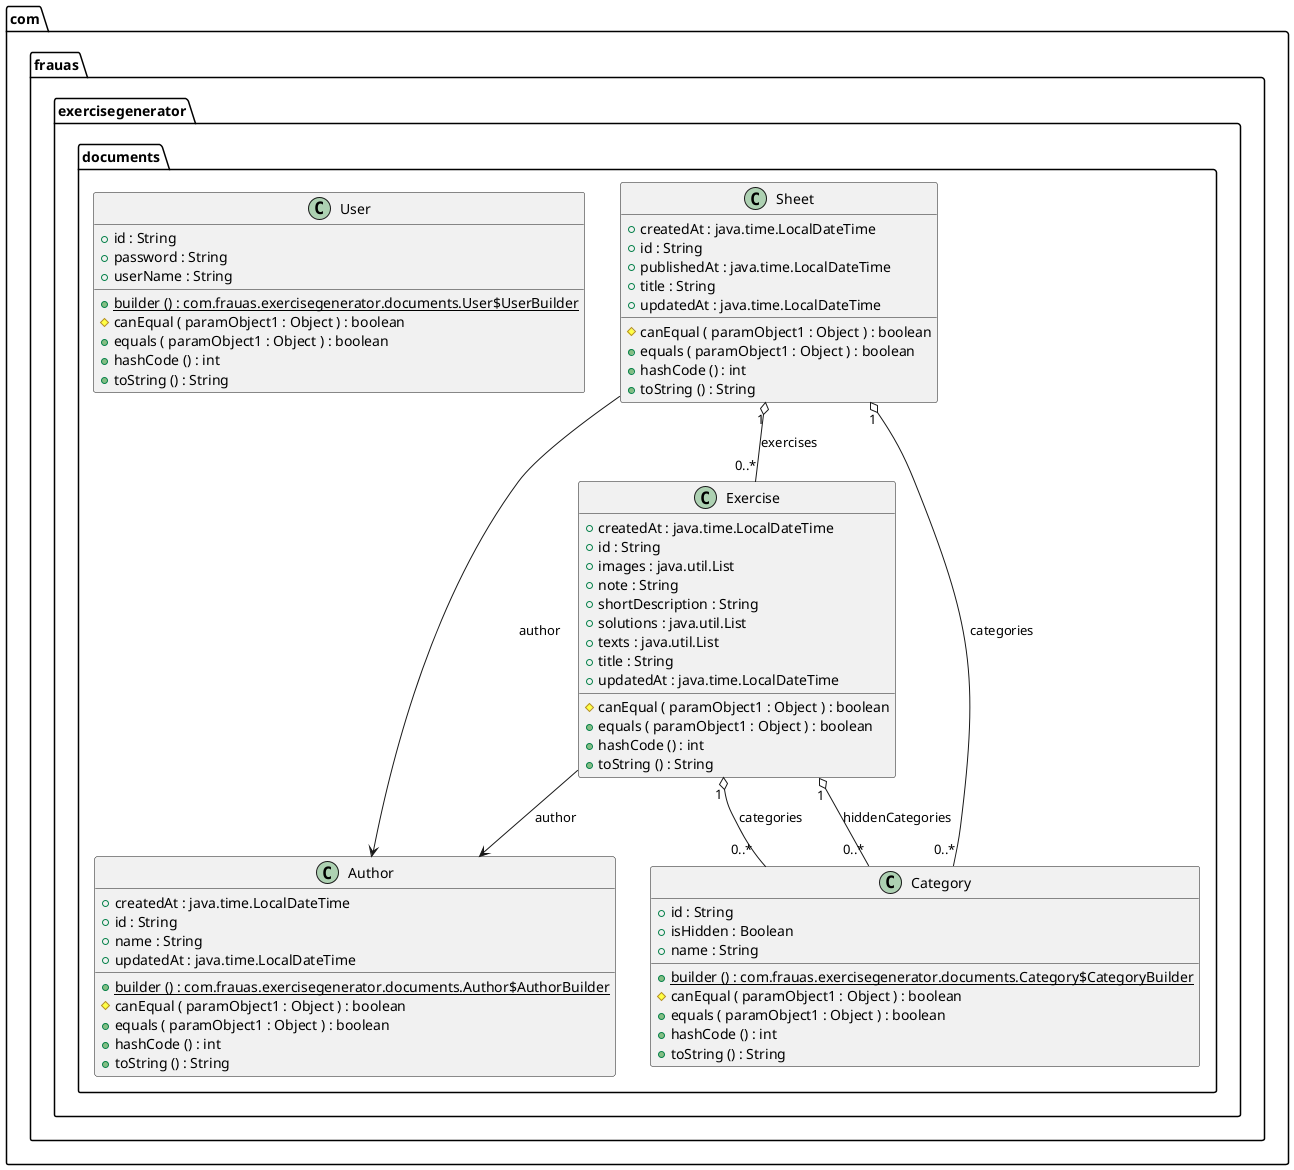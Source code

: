 @startuml

class com.frauas.exercisegenerator.documents.Author {
	{field} +createdAt : java.time.LocalDateTime
	{field} +id : String
	{field} +name : String
	{field} +updatedAt : java.time.LocalDateTime
	{method}  {static} +builder () : com.frauas.exercisegenerator.documents.Author$AuthorBuilder
	{method} #canEqual ( paramObject1 : Object ) : boolean
	{method} +equals ( paramObject1 : Object ) : boolean
	{method} +hashCode () : int
	{method} +toString () : String
}


class com.frauas.exercisegenerator.documents.Category {
	{field} +id : String
	{field} +isHidden : Boolean
	{field} +name : String
	{method}  {static} +builder () : com.frauas.exercisegenerator.documents.Category$CategoryBuilder
	{method} #canEqual ( paramObject1 : Object ) : boolean
	{method} +equals ( paramObject1 : Object ) : boolean
	{method} +hashCode () : int
	{method} +toString () : String
}


class com.frauas.exercisegenerator.documents.Exercise {
	{field} +createdAt : java.time.LocalDateTime
	{field} +id : String
	{field} +images : java.util.List
	{field} +note : String
	{field} +shortDescription : String
	{field} +solutions : java.util.List
	{field} +texts : java.util.List
	{field} +title : String
	{field} +updatedAt : java.time.LocalDateTime
	{method} #canEqual ( paramObject1 : Object ) : boolean
	{method} +equals ( paramObject1 : Object ) : boolean
	{method} +hashCode () : int
	{method} +toString () : String
}


class com.frauas.exercisegenerator.documents.Sheet {
	{field} +createdAt : java.time.LocalDateTime
	{field} +id : String
	{field} +publishedAt : java.time.LocalDateTime
	{field} +title : String
	{field} +updatedAt : java.time.LocalDateTime
	{method} #canEqual ( paramObject1 : Object ) : boolean
	{method} +equals ( paramObject1 : Object ) : boolean
	{method} +hashCode () : int
	{method} +toString () : String
}


class com.frauas.exercisegenerator.documents.User {
	{field} +id : String
	{field} +password : String
	{field} +userName : String
	{method}  {static} +builder () : com.frauas.exercisegenerator.documents.User$UserBuilder
	{method} #canEqual ( paramObject1 : Object ) : boolean
	{method} +equals ( paramObject1 : Object ) : boolean
	{method} +hashCode () : int
	{method} +toString () : String
}




com.frauas.exercisegenerator.documents.Exercise "1" o-- "0..*"  com.frauas.exercisegenerator.documents.Category : categories
com.frauas.exercisegenerator.documents.Exercise "1" o-- "0..*"  com.frauas.exercisegenerator.documents.Category : hiddenCategories
com.frauas.exercisegenerator.documents.Exercise -->  com.frauas.exercisegenerator.documents.Author : author
com.frauas.exercisegenerator.documents.Sheet "1" o-- "0..*"  com.frauas.exercisegenerator.documents.Category : categories
com.frauas.exercisegenerator.documents.Sheet "1" o-- "0..*"  com.frauas.exercisegenerator.documents.Exercise : exercises
com.frauas.exercisegenerator.documents.Sheet -->  com.frauas.exercisegenerator.documents.Author : author


@enduml